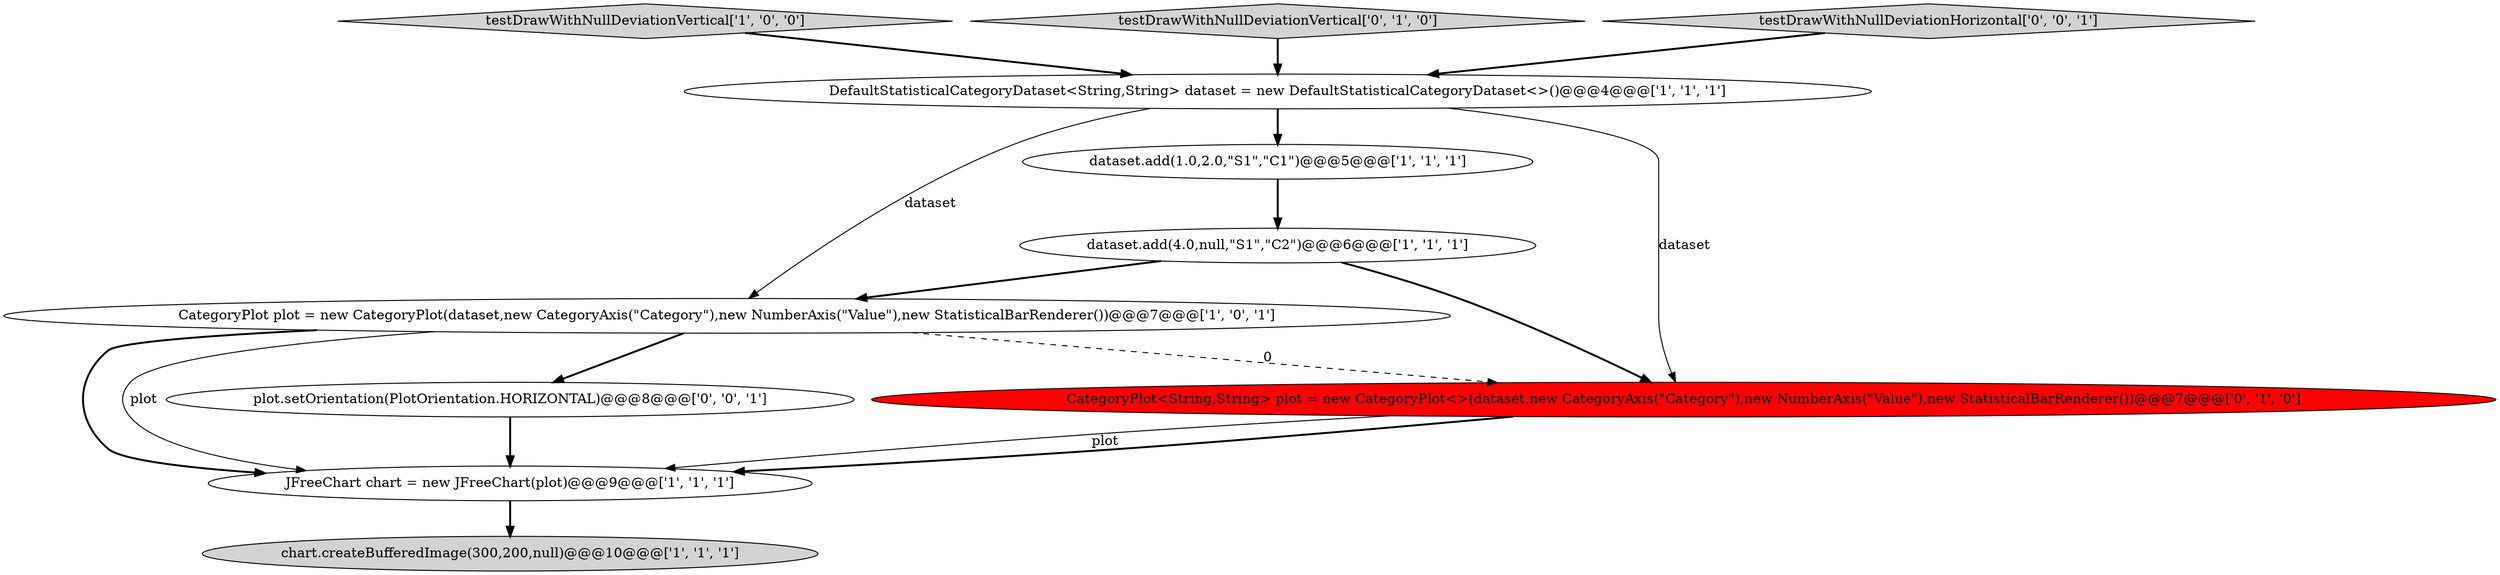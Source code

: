 digraph {
3 [style = filled, label = "CategoryPlot plot = new CategoryPlot(dataset,new CategoryAxis(\"Category\"),new NumberAxis(\"Value\"),new StatisticalBarRenderer())@@@7@@@['1', '0', '1']", fillcolor = white, shape = ellipse image = "AAA0AAABBB1BBB"];
0 [style = filled, label = "testDrawWithNullDeviationVertical['1', '0', '0']", fillcolor = lightgray, shape = diamond image = "AAA0AAABBB1BBB"];
10 [style = filled, label = "plot.setOrientation(PlotOrientation.HORIZONTAL)@@@8@@@['0', '0', '1']", fillcolor = white, shape = ellipse image = "AAA0AAABBB3BBB"];
1 [style = filled, label = "DefaultStatisticalCategoryDataset<String,String> dataset = new DefaultStatisticalCategoryDataset<>()@@@4@@@['1', '1', '1']", fillcolor = white, shape = ellipse image = "AAA0AAABBB1BBB"];
8 [style = filled, label = "CategoryPlot<String,String> plot = new CategoryPlot<>(dataset,new CategoryAxis(\"Category\"),new NumberAxis(\"Value\"),new StatisticalBarRenderer())@@@7@@@['0', '1', '0']", fillcolor = red, shape = ellipse image = "AAA1AAABBB2BBB"];
5 [style = filled, label = "dataset.add(1.0,2.0,\"S1\",\"C1\")@@@5@@@['1', '1', '1']", fillcolor = white, shape = ellipse image = "AAA0AAABBB1BBB"];
7 [style = filled, label = "testDrawWithNullDeviationVertical['0', '1', '0']", fillcolor = lightgray, shape = diamond image = "AAA0AAABBB2BBB"];
2 [style = filled, label = "dataset.add(4.0,null,\"S1\",\"C2\")@@@6@@@['1', '1', '1']", fillcolor = white, shape = ellipse image = "AAA0AAABBB1BBB"];
6 [style = filled, label = "JFreeChart chart = new JFreeChart(plot)@@@9@@@['1', '1', '1']", fillcolor = white, shape = ellipse image = "AAA0AAABBB1BBB"];
4 [style = filled, label = "chart.createBufferedImage(300,200,null)@@@10@@@['1', '1', '1']", fillcolor = lightgray, shape = ellipse image = "AAA0AAABBB1BBB"];
9 [style = filled, label = "testDrawWithNullDeviationHorizontal['0', '0', '1']", fillcolor = lightgray, shape = diamond image = "AAA0AAABBB3BBB"];
1->5 [style = bold, label=""];
3->8 [style = dashed, label="0"];
3->10 [style = bold, label=""];
6->4 [style = bold, label=""];
3->6 [style = bold, label=""];
5->2 [style = bold, label=""];
3->6 [style = solid, label="plot"];
8->6 [style = bold, label=""];
1->3 [style = solid, label="dataset"];
7->1 [style = bold, label=""];
8->6 [style = solid, label="plot"];
9->1 [style = bold, label=""];
0->1 [style = bold, label=""];
10->6 [style = bold, label=""];
2->3 [style = bold, label=""];
2->8 [style = bold, label=""];
1->8 [style = solid, label="dataset"];
}
